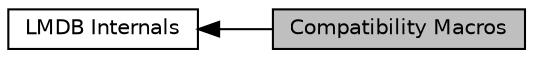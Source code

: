 digraph "Compatibility Macros"
{
  edge [fontname="Helvetica",fontsize="10",labelfontname="Helvetica",labelfontsize="10"];
  node [fontname="Helvetica",fontsize="10",shape=record];
  rankdir=LR;
  Node0 [label="Compatibility Macros",height=0.2,width=0.4,color="black", fillcolor="grey75", style="filled", fontcolor="black"];
  Node1 [label="LMDB Internals",height=0.2,width=0.4,color="black", fillcolor="white", style="filled",URL="$group__internal.html"];
  Node1->Node0 [shape=plaintext, dir="back", style="solid"];
}
